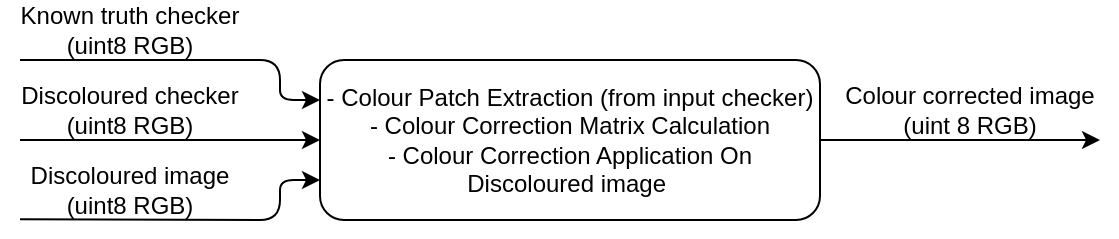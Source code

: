 <mxfile>
    <diagram id="uBNOTwvVv9DJUAqL4GgS" name="Page-1">
        <mxGraphModel dx="794" dy="543" grid="1" gridSize="10" guides="1" tooltips="1" connect="1" arrows="1" fold="1" page="1" pageScale="1" pageWidth="850" pageHeight="1100" math="0" shadow="0">
            <root>
                <mxCell id="0"/>
                <mxCell id="1" parent="0"/>
                <mxCell id="6" value="" style="endArrow=classic;html=1;entryX=0;entryY=0.25;entryDx=0;entryDy=0;" edge="1" parent="1">
                    <mxGeometry width="50" height="50" relative="1" as="geometry">
                        <mxPoint x="130" y="280" as="sourcePoint"/>
                        <mxPoint x="280" y="300" as="targetPoint"/>
                        <Array as="points">
                            <mxPoint x="260" y="280"/>
                            <mxPoint x="260" y="300"/>
                        </Array>
                    </mxGeometry>
                </mxCell>
                <mxCell id="7" value="Known truth checker (uint8 RGB)" style="text;html=1;strokeColor=none;fillColor=none;align=center;verticalAlign=middle;whiteSpace=wrap;rounded=0;" vertex="1" parent="1">
                    <mxGeometry x="120" y="250" width="130" height="30" as="geometry"/>
                </mxCell>
                <mxCell id="8" value="" style="endArrow=classic;html=1;" edge="1" parent="1">
                    <mxGeometry width="50" height="50" relative="1" as="geometry">
                        <mxPoint x="130" y="320" as="sourcePoint"/>
                        <mxPoint x="280" y="320" as="targetPoint"/>
                    </mxGeometry>
                </mxCell>
                <mxCell id="9" value="Discoloured checker (uint8 RGB)" style="text;html=1;strokeColor=none;fillColor=none;align=center;verticalAlign=middle;whiteSpace=wrap;rounded=0;" vertex="1" parent="1">
                    <mxGeometry x="120" y="290" width="130" height="30" as="geometry"/>
                </mxCell>
                <mxCell id="10" value="" style="endArrow=classic;html=1;entryX=0;entryY=0.75;entryDx=0;entryDy=0;" edge="1" parent="1">
                    <mxGeometry width="50" height="50" relative="1" as="geometry">
                        <mxPoint x="130" y="359.67" as="sourcePoint"/>
                        <mxPoint x="280" y="340" as="targetPoint"/>
                        <Array as="points">
                            <mxPoint x="260" y="360"/>
                            <mxPoint x="260" y="340"/>
                        </Array>
                    </mxGeometry>
                </mxCell>
                <mxCell id="11" value="Discoloured image (uint8 RGB)" style="text;html=1;strokeColor=none;fillColor=none;align=center;verticalAlign=middle;whiteSpace=wrap;rounded=0;" vertex="1" parent="1">
                    <mxGeometry x="120" y="329.67" width="130" height="30" as="geometry"/>
                </mxCell>
                <mxCell id="12" value="" style="endArrow=classic;html=1;exitX=1;exitY=0.5;exitDx=0;exitDy=0;entryX=1;entryY=1;entryDx=0;entryDy=0;" edge="1" parent="1" target="13">
                    <mxGeometry width="50" height="50" relative="1" as="geometry">
                        <mxPoint x="530" y="320" as="sourcePoint"/>
                        <mxPoint x="620" y="320" as="targetPoint"/>
                    </mxGeometry>
                </mxCell>
                <mxCell id="13" value="Colour corrected image (uint 8 RGB)" style="text;html=1;strokeColor=none;fillColor=none;align=center;verticalAlign=middle;whiteSpace=wrap;rounded=0;" vertex="1" parent="1">
                    <mxGeometry x="540" y="290" width="130" height="30" as="geometry"/>
                </mxCell>
                <mxCell id="14" value="- Colour Patch Extraction (from input checker)&lt;br&gt;- Colour Correction Matrix Calculation&lt;br&gt;- Colour Correction Application On Discoloured image&amp;nbsp;" style="rounded=1;whiteSpace=wrap;html=1;" vertex="1" parent="1">
                    <mxGeometry x="280" y="280" width="250" height="80" as="geometry"/>
                </mxCell>
            </root>
        </mxGraphModel>
    </diagram>
</mxfile>